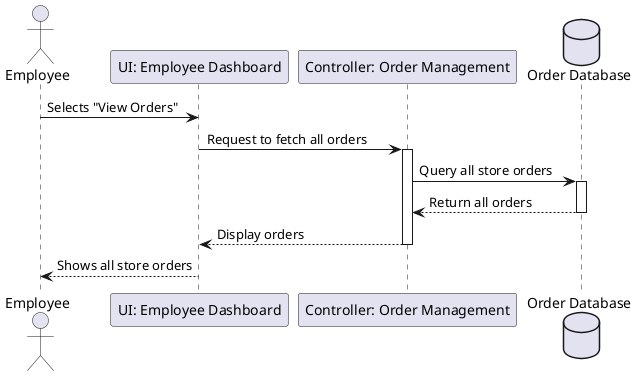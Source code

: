 @startuml
actor Employee
participant "UI: Employee Dashboard" as Dashboard
participant "Controller: Order Management" as Controller
database "Order Database" as Database

Employee -> Dashboard : Selects "View Orders"
Dashboard -> Controller : Request to fetch all orders
activate Controller

Controller -> Database : Query all store orders
activate Database
Database --> Controller : Return all orders
deactivate Database

Controller --> Dashboard : Display orders
deactivate Controller
Dashboard --> Employee : Shows all store orders

@enduml